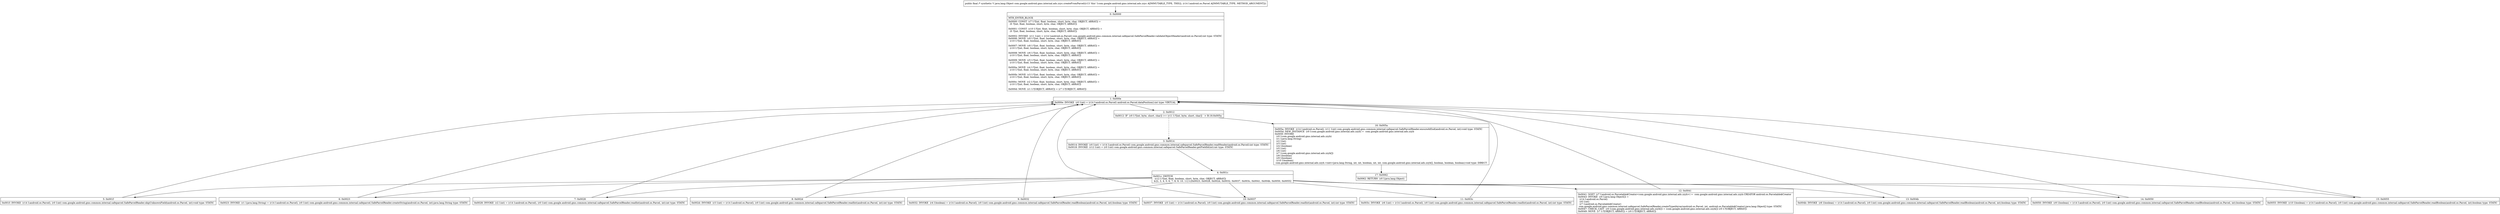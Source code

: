 digraph "CFG forcom.google.android.gms.internal.ads.zzyc.createFromParcel(Landroid\/os\/Parcel;)Ljava\/lang\/Object;" {
Node_0 [shape=record,label="{0\:\ 0x0000|MTH_ENTER_BLOCK\l|0x0000: CONST  (r7 I:?[int, float, boolean, short, byte, char, OBJECT, ARRAY]) = \l  (0 ?[int, float, boolean, short, byte, char, OBJECT, ARRAY])\l \l0x0001: CONST  (r10 I:?[int, float, boolean, short, byte, char, OBJECT, ARRAY]) = \l  (0 ?[int, float, boolean, short, byte, char, OBJECT, ARRAY])\l \l0x0002: INVOKE  (r11 I:int) = (r14 I:android.os.Parcel) com.google.android.gms.common.internal.safeparcel.SafeParcelReader.validateObjectHeader(android.os.Parcel):int type: STATIC \l0x0006: MOVE  (r9 I:?[int, float, boolean, short, byte, char, OBJECT, ARRAY]) = \l  (r10 I:?[int, float, boolean, short, byte, char, OBJECT, ARRAY])\l \l0x0007: MOVE  (r8 I:?[int, float, boolean, short, byte, char, OBJECT, ARRAY]) = \l  (r10 I:?[int, float, boolean, short, byte, char, OBJECT, ARRAY])\l \l0x0008: MOVE  (r6 I:?[int, float, boolean, short, byte, char, OBJECT, ARRAY]) = \l  (r10 I:?[int, float, boolean, short, byte, char, OBJECT, ARRAY])\l \l0x0009: MOVE  (r5 I:?[int, float, boolean, short, byte, char, OBJECT, ARRAY]) = \l  (r10 I:?[int, float, boolean, short, byte, char, OBJECT, ARRAY])\l \l0x000a: MOVE  (r4 I:?[int, float, boolean, short, byte, char, OBJECT, ARRAY]) = \l  (r10 I:?[int, float, boolean, short, byte, char, OBJECT, ARRAY])\l \l0x000b: MOVE  (r3 I:?[int, float, boolean, short, byte, char, OBJECT, ARRAY]) = \l  (r10 I:?[int, float, boolean, short, byte, char, OBJECT, ARRAY])\l \l0x000c: MOVE  (r2 I:?[int, float, boolean, short, byte, char, OBJECT, ARRAY]) = \l  (r10 I:?[int, float, boolean, short, byte, char, OBJECT, ARRAY])\l \l0x000d: MOVE  (r1 I:?[OBJECT, ARRAY]) = (r7 I:?[OBJECT, ARRAY]) \l}"];
Node_1 [shape=record,label="{1\:\ 0x000e|0x000e: INVOKE  (r0 I:int) = (r14 I:android.os.Parcel) android.os.Parcel.dataPosition():int type: VIRTUAL \l}"];
Node_2 [shape=record,label="{2\:\ 0x0012|0x0012: IF  (r0 I:?[int, byte, short, char]) \>= (r11 I:?[int, byte, short, char])  \-\> B:16:0x005a \l}"];
Node_3 [shape=record,label="{3\:\ 0x0014|0x0014: INVOKE  (r0 I:int) = (r14 I:android.os.Parcel) com.google.android.gms.common.internal.safeparcel.SafeParcelReader.readHeader(android.os.Parcel):int type: STATIC \l0x0018: INVOKE  (r12 I:int) = (r0 I:int) com.google.android.gms.common.internal.safeparcel.SafeParcelReader.getFieldId(int):int type: STATIC \l}"];
Node_4 [shape=record,label="{4\:\ 0x001c|0x001c: SWITCH  \l  (r12 I:?[int, float, boolean, short, byte, char, OBJECT, ARRAY])\l k:[2, 3, 4, 5, 6, 7, 8, 9, 10, 11] t:[0x0023, 0x0028, 0x002d, 0x0032, 0x0037, 0x003c, 0x0041, 0x004b, 0x0050, 0x0055] \l}"];
Node_5 [shape=record,label="{5\:\ 0x001f|0x001f: INVOKE  (r14 I:android.os.Parcel), (r0 I:int) com.google.android.gms.common.internal.safeparcel.SafeParcelReader.skipUnknownField(android.os.Parcel, int):void type: STATIC \l}"];
Node_6 [shape=record,label="{6\:\ 0x0023|0x0023: INVOKE  (r1 I:java.lang.String) = (r14 I:android.os.Parcel), (r0 I:int) com.google.android.gms.common.internal.safeparcel.SafeParcelReader.createString(android.os.Parcel, int):java.lang.String type: STATIC \l}"];
Node_7 [shape=record,label="{7\:\ 0x0028|0x0028: INVOKE  (r2 I:int) = (r14 I:android.os.Parcel), (r0 I:int) com.google.android.gms.common.internal.safeparcel.SafeParcelReader.readInt(android.os.Parcel, int):int type: STATIC \l}"];
Node_8 [shape=record,label="{8\:\ 0x002d|0x002d: INVOKE  (r3 I:int) = (r14 I:android.os.Parcel), (r0 I:int) com.google.android.gms.common.internal.safeparcel.SafeParcelReader.readInt(android.os.Parcel, int):int type: STATIC \l}"];
Node_9 [shape=record,label="{9\:\ 0x0032|0x0032: INVOKE  (r4 I:boolean) = (r14 I:android.os.Parcel), (r0 I:int) com.google.android.gms.common.internal.safeparcel.SafeParcelReader.readBoolean(android.os.Parcel, int):boolean type: STATIC \l}"];
Node_10 [shape=record,label="{10\:\ 0x0037|0x0037: INVOKE  (r5 I:int) = (r14 I:android.os.Parcel), (r0 I:int) com.google.android.gms.common.internal.safeparcel.SafeParcelReader.readInt(android.os.Parcel, int):int type: STATIC \l}"];
Node_11 [shape=record,label="{11\:\ 0x003c|0x003c: INVOKE  (r6 I:int) = (r14 I:android.os.Parcel), (r0 I:int) com.google.android.gms.common.internal.safeparcel.SafeParcelReader.readInt(android.os.Parcel, int):int type: STATIC \l}"];
Node_12 [shape=record,label="{12\:\ 0x0041|0x0041: SGET  (r7 I:android.os.Parcelable$Creator\<com.google.android.gms.internal.ads.zzyb\>) =  com.google.android.gms.internal.ads.zzyb.CREATOR android.os.Parcelable$Creator \l0x0043: INVOKE  (r0 I:java.lang.Object[]) = \l  (r14 I:android.os.Parcel)\l  (r0 I:int)\l  (r7 I:android.os.Parcelable$Creator)\l com.google.android.gms.common.internal.safeparcel.SafeParcelReader.createTypedArray(android.os.Parcel, int, android.os.Parcelable$Creator):java.lang.Object[] type: STATIC \l0x0047: CHECK_CAST  (r0 I:com.google.android.gms.internal.ads.zzyb[]) = (com.google.android.gms.internal.ads.zzyb[]) (r0 I:?[OBJECT, ARRAY]) \l0x0049: MOVE  (r7 I:?[OBJECT, ARRAY]) = (r0 I:?[OBJECT, ARRAY]) \l}"];
Node_13 [shape=record,label="{13\:\ 0x004b|0x004b: INVOKE  (r8 I:boolean) = (r14 I:android.os.Parcel), (r0 I:int) com.google.android.gms.common.internal.safeparcel.SafeParcelReader.readBoolean(android.os.Parcel, int):boolean type: STATIC \l}"];
Node_14 [shape=record,label="{14\:\ 0x0050|0x0050: INVOKE  (r9 I:boolean) = (r14 I:android.os.Parcel), (r0 I:int) com.google.android.gms.common.internal.safeparcel.SafeParcelReader.readBoolean(android.os.Parcel, int):boolean type: STATIC \l}"];
Node_15 [shape=record,label="{15\:\ 0x0055|0x0055: INVOKE  (r10 I:boolean) = (r14 I:android.os.Parcel), (r0 I:int) com.google.android.gms.common.internal.safeparcel.SafeParcelReader.readBoolean(android.os.Parcel, int):boolean type: STATIC \l}"];
Node_16 [shape=record,label="{16\:\ 0x005a|0x005a: INVOKE  (r14 I:android.os.Parcel), (r11 I:int) com.google.android.gms.common.internal.safeparcel.SafeParcelReader.ensureAtEnd(android.os.Parcel, int):void type: STATIC \l0x005d: NEW_INSTANCE  (r0 I:com.google.android.gms.internal.ads.zzyb) =  com.google.android.gms.internal.ads.zzyb \l0x005f: INVOKE  \l  (r0 I:com.google.android.gms.internal.ads.zzyb)\l  (r1 I:java.lang.String)\l  (r2 I:int)\l  (r3 I:int)\l  (r4 I:boolean)\l  (r5 I:int)\l  (r6 I:int)\l  (r7 I:com.google.android.gms.internal.ads.zzyb[])\l  (r8 I:boolean)\l  (r9 I:boolean)\l  (r10 I:boolean)\l com.google.android.gms.internal.ads.zzyb.\<init\>(java.lang.String, int, int, boolean, int, int, com.google.android.gms.internal.ads.zzyb[], boolean, boolean, boolean):void type: DIRECT \l}"];
Node_17 [shape=record,label="{17\:\ 0x0062|0x0062: RETURN  (r0 I:java.lang.Object) \l}"];
MethodNode[shape=record,label="{public final \/* synthetic *\/ java.lang.Object com.google.android.gms.internal.ads.zzyc.createFromParcel((r13 'this' I:com.google.android.gms.internal.ads.zzyc A[IMMUTABLE_TYPE, THIS]), (r14 I:android.os.Parcel A[IMMUTABLE_TYPE, METHOD_ARGUMENT])) }"];
MethodNode -> Node_0;
Node_0 -> Node_1;
Node_1 -> Node_2;
Node_2 -> Node_3[style=dashed];
Node_2 -> Node_16;
Node_3 -> Node_4;
Node_4 -> Node_5;
Node_4 -> Node_6;
Node_4 -> Node_7;
Node_4 -> Node_8;
Node_4 -> Node_9;
Node_4 -> Node_10;
Node_4 -> Node_11;
Node_4 -> Node_12;
Node_4 -> Node_13;
Node_4 -> Node_14;
Node_4 -> Node_15;
Node_5 -> Node_1;
Node_6 -> Node_1;
Node_7 -> Node_1;
Node_8 -> Node_1;
Node_9 -> Node_1;
Node_10 -> Node_1;
Node_11 -> Node_1;
Node_12 -> Node_1;
Node_13 -> Node_1;
Node_14 -> Node_1;
Node_15 -> Node_1;
Node_16 -> Node_17;
}

